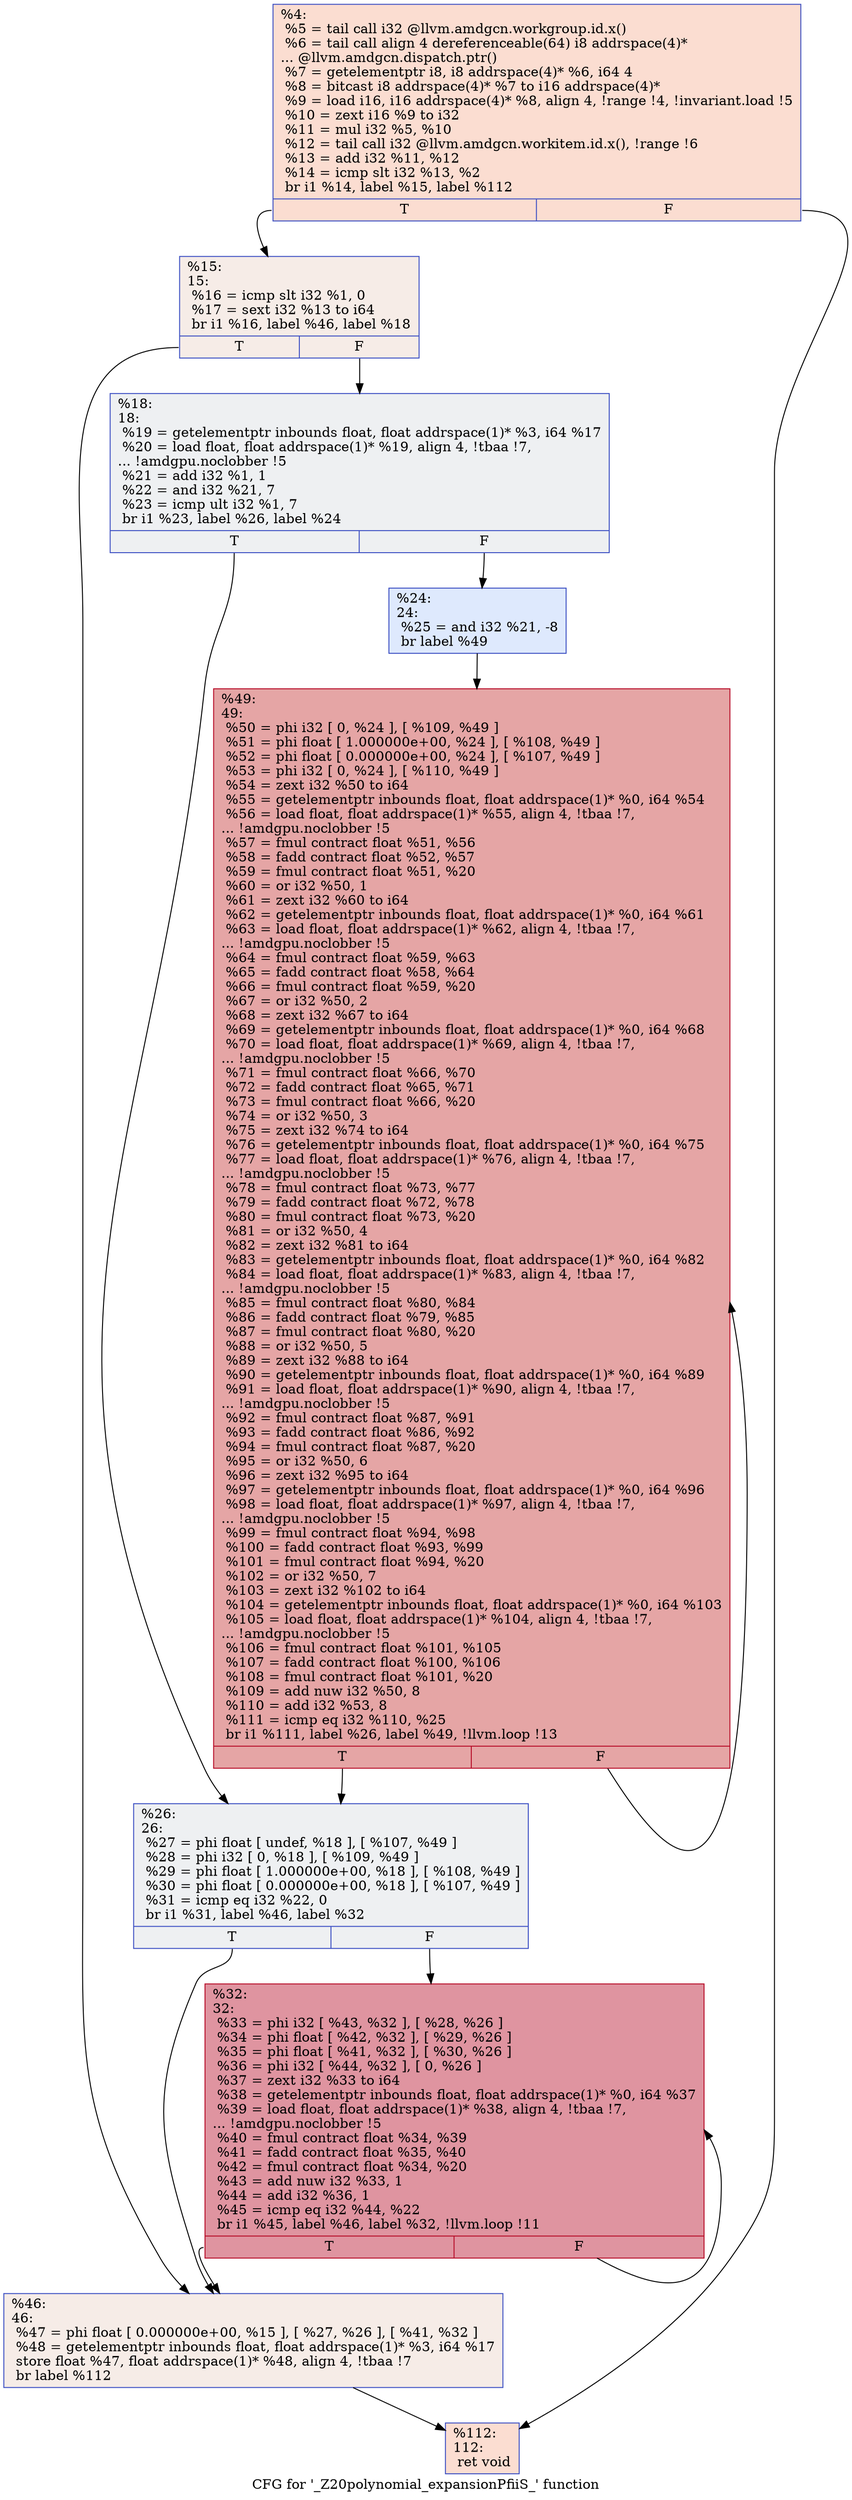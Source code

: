 digraph "CFG for '_Z20polynomial_expansionPfiiS_' function" {
	label="CFG for '_Z20polynomial_expansionPfiiS_' function";

	Node0x4b9d1d0 [shape=record,color="#3d50c3ff", style=filled, fillcolor="#f7b39670",label="{%4:\l  %5 = tail call i32 @llvm.amdgcn.workgroup.id.x()\l  %6 = tail call align 4 dereferenceable(64) i8 addrspace(4)*\l... @llvm.amdgcn.dispatch.ptr()\l  %7 = getelementptr i8, i8 addrspace(4)* %6, i64 4\l  %8 = bitcast i8 addrspace(4)* %7 to i16 addrspace(4)*\l  %9 = load i16, i16 addrspace(4)* %8, align 4, !range !4, !invariant.load !5\l  %10 = zext i16 %9 to i32\l  %11 = mul i32 %5, %10\l  %12 = tail call i32 @llvm.amdgcn.workitem.id.x(), !range !6\l  %13 = add i32 %11, %12\l  %14 = icmp slt i32 %13, %2\l  br i1 %14, label %15, label %112\l|{<s0>T|<s1>F}}"];
	Node0x4b9d1d0:s0 -> Node0x4b9f0e0;
	Node0x4b9d1d0:s1 -> Node0x4b9f170;
	Node0x4b9f0e0 [shape=record,color="#3d50c3ff", style=filled, fillcolor="#ead5c970",label="{%15:\l15:                                               \l  %16 = icmp slt i32 %1, 0\l  %17 = sext i32 %13 to i64\l  br i1 %16, label %46, label %18\l|{<s0>T|<s1>F}}"];
	Node0x4b9f0e0:s0 -> Node0x4b9f450;
	Node0x4b9f0e0:s1 -> Node0x4b9f4a0;
	Node0x4b9f4a0 [shape=record,color="#3d50c3ff", style=filled, fillcolor="#d9dce170",label="{%18:\l18:                                               \l  %19 = getelementptr inbounds float, float addrspace(1)* %3, i64 %17\l  %20 = load float, float addrspace(1)* %19, align 4, !tbaa !7,\l... !amdgpu.noclobber !5\l  %21 = add i32 %1, 1\l  %22 = and i32 %21, 7\l  %23 = icmp ult i32 %1, 7\l  br i1 %23, label %26, label %24\l|{<s0>T|<s1>F}}"];
	Node0x4b9f4a0:s0 -> Node0x4ba0090;
	Node0x4b9f4a0:s1 -> Node0x4ba0120;
	Node0x4ba0120 [shape=record,color="#3d50c3ff", style=filled, fillcolor="#b5cdfa70",label="{%24:\l24:                                               \l  %25 = and i32 %21, -8\l  br label %49\l}"];
	Node0x4ba0120 -> Node0x4ba0320;
	Node0x4ba0090 [shape=record,color="#3d50c3ff", style=filled, fillcolor="#d9dce170",label="{%26:\l26:                                               \l  %27 = phi float [ undef, %18 ], [ %107, %49 ]\l  %28 = phi i32 [ 0, %18 ], [ %109, %49 ]\l  %29 = phi float [ 1.000000e+00, %18 ], [ %108, %49 ]\l  %30 = phi float [ 0.000000e+00, %18 ], [ %107, %49 ]\l  %31 = icmp eq i32 %22, 0\l  br i1 %31, label %46, label %32\l|{<s0>T|<s1>F}}"];
	Node0x4ba0090:s0 -> Node0x4b9f450;
	Node0x4ba0090:s1 -> Node0x4ba16f0;
	Node0x4ba16f0 [shape=record,color="#b70d28ff", style=filled, fillcolor="#b70d2870",label="{%32:\l32:                                               \l  %33 = phi i32 [ %43, %32 ], [ %28, %26 ]\l  %34 = phi float [ %42, %32 ], [ %29, %26 ]\l  %35 = phi float [ %41, %32 ], [ %30, %26 ]\l  %36 = phi i32 [ %44, %32 ], [ 0, %26 ]\l  %37 = zext i32 %33 to i64\l  %38 = getelementptr inbounds float, float addrspace(1)* %0, i64 %37\l  %39 = load float, float addrspace(1)* %38, align 4, !tbaa !7,\l... !amdgpu.noclobber !5\l  %40 = fmul contract float %34, %39\l  %41 = fadd contract float %35, %40\l  %42 = fmul contract float %34, %20\l  %43 = add nuw i32 %33, 1\l  %44 = add i32 %36, 1\l  %45 = icmp eq i32 %44, %22\l  br i1 %45, label %46, label %32, !llvm.loop !11\l|{<s0>T|<s1>F}}"];
	Node0x4ba16f0:s0 -> Node0x4b9f450;
	Node0x4ba16f0:s1 -> Node0x4ba16f0;
	Node0x4b9f450 [shape=record,color="#3d50c3ff", style=filled, fillcolor="#ead5c970",label="{%46:\l46:                                               \l  %47 = phi float [ 0.000000e+00, %15 ], [ %27, %26 ], [ %41, %32 ]\l  %48 = getelementptr inbounds float, float addrspace(1)* %3, i64 %17\l  store float %47, float addrspace(1)* %48, align 4, !tbaa !7\l  br label %112\l}"];
	Node0x4b9f450 -> Node0x4b9f170;
	Node0x4ba0320 [shape=record,color="#b70d28ff", style=filled, fillcolor="#c5333470",label="{%49:\l49:                                               \l  %50 = phi i32 [ 0, %24 ], [ %109, %49 ]\l  %51 = phi float [ 1.000000e+00, %24 ], [ %108, %49 ]\l  %52 = phi float [ 0.000000e+00, %24 ], [ %107, %49 ]\l  %53 = phi i32 [ 0, %24 ], [ %110, %49 ]\l  %54 = zext i32 %50 to i64\l  %55 = getelementptr inbounds float, float addrspace(1)* %0, i64 %54\l  %56 = load float, float addrspace(1)* %55, align 4, !tbaa !7,\l... !amdgpu.noclobber !5\l  %57 = fmul contract float %51, %56\l  %58 = fadd contract float %52, %57\l  %59 = fmul contract float %51, %20\l  %60 = or i32 %50, 1\l  %61 = zext i32 %60 to i64\l  %62 = getelementptr inbounds float, float addrspace(1)* %0, i64 %61\l  %63 = load float, float addrspace(1)* %62, align 4, !tbaa !7,\l... !amdgpu.noclobber !5\l  %64 = fmul contract float %59, %63\l  %65 = fadd contract float %58, %64\l  %66 = fmul contract float %59, %20\l  %67 = or i32 %50, 2\l  %68 = zext i32 %67 to i64\l  %69 = getelementptr inbounds float, float addrspace(1)* %0, i64 %68\l  %70 = load float, float addrspace(1)* %69, align 4, !tbaa !7,\l... !amdgpu.noclobber !5\l  %71 = fmul contract float %66, %70\l  %72 = fadd contract float %65, %71\l  %73 = fmul contract float %66, %20\l  %74 = or i32 %50, 3\l  %75 = zext i32 %74 to i64\l  %76 = getelementptr inbounds float, float addrspace(1)* %0, i64 %75\l  %77 = load float, float addrspace(1)* %76, align 4, !tbaa !7,\l... !amdgpu.noclobber !5\l  %78 = fmul contract float %73, %77\l  %79 = fadd contract float %72, %78\l  %80 = fmul contract float %73, %20\l  %81 = or i32 %50, 4\l  %82 = zext i32 %81 to i64\l  %83 = getelementptr inbounds float, float addrspace(1)* %0, i64 %82\l  %84 = load float, float addrspace(1)* %83, align 4, !tbaa !7,\l... !amdgpu.noclobber !5\l  %85 = fmul contract float %80, %84\l  %86 = fadd contract float %79, %85\l  %87 = fmul contract float %80, %20\l  %88 = or i32 %50, 5\l  %89 = zext i32 %88 to i64\l  %90 = getelementptr inbounds float, float addrspace(1)* %0, i64 %89\l  %91 = load float, float addrspace(1)* %90, align 4, !tbaa !7,\l... !amdgpu.noclobber !5\l  %92 = fmul contract float %87, %91\l  %93 = fadd contract float %86, %92\l  %94 = fmul contract float %87, %20\l  %95 = or i32 %50, 6\l  %96 = zext i32 %95 to i64\l  %97 = getelementptr inbounds float, float addrspace(1)* %0, i64 %96\l  %98 = load float, float addrspace(1)* %97, align 4, !tbaa !7,\l... !amdgpu.noclobber !5\l  %99 = fmul contract float %94, %98\l  %100 = fadd contract float %93, %99\l  %101 = fmul contract float %94, %20\l  %102 = or i32 %50, 7\l  %103 = zext i32 %102 to i64\l  %104 = getelementptr inbounds float, float addrspace(1)* %0, i64 %103\l  %105 = load float, float addrspace(1)* %104, align 4, !tbaa !7,\l... !amdgpu.noclobber !5\l  %106 = fmul contract float %101, %105\l  %107 = fadd contract float %100, %106\l  %108 = fmul contract float %101, %20\l  %109 = add nuw i32 %50, 8\l  %110 = add i32 %53, 8\l  %111 = icmp eq i32 %110, %25\l  br i1 %111, label %26, label %49, !llvm.loop !13\l|{<s0>T|<s1>F}}"];
	Node0x4ba0320:s0 -> Node0x4ba0090;
	Node0x4ba0320:s1 -> Node0x4ba0320;
	Node0x4b9f170 [shape=record,color="#3d50c3ff", style=filled, fillcolor="#f7b39670",label="{%112:\l112:                                              \l  ret void\l}"];
}
